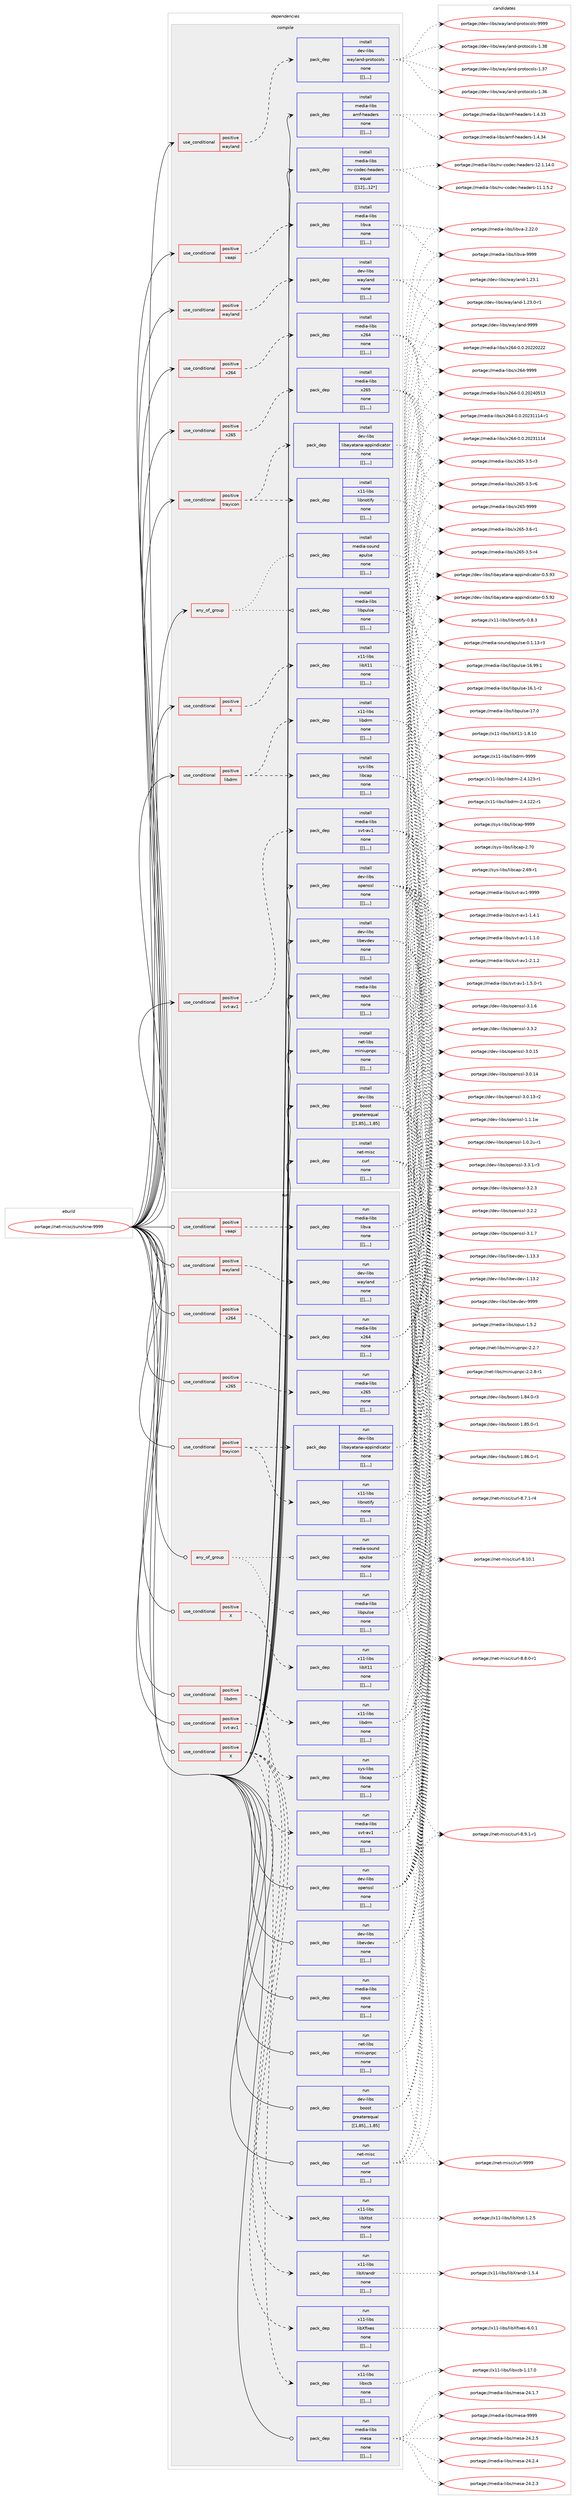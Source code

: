 digraph prolog {

# *************
# Graph options
# *************

newrank=true;
concentrate=true;
compound=true;
graph [rankdir=LR,fontname=Helvetica,fontsize=10,ranksep=1.5];#, ranksep=2.5, nodesep=0.2];
edge  [arrowhead=vee];
node  [fontname=Helvetica,fontsize=10];

# **********
# The ebuild
# **********

subgraph cluster_leftcol {
color=gray;
label=<<i>ebuild</i>>;
id [label="portage://net-misc/sunshine-9999", color=red, width=4, href="../net-misc/sunshine-9999.svg"];
}

# ****************
# The dependencies
# ****************

subgraph cluster_midcol {
color=gray;
label=<<i>dependencies</i>>;
subgraph cluster_compile {
fillcolor="#eeeeee";
style=filled;
label=<<i>compile</i>>;
subgraph any2813 {
dependency398689 [label=<<TABLE BORDER="0" CELLBORDER="1" CELLSPACING="0" CELLPADDING="4"><TR><TD CELLPADDING="10">any_of_group</TD></TR></TABLE>>, shape=none, color=red];subgraph pack290375 {
dependency398777 [label=<<TABLE BORDER="0" CELLBORDER="1" CELLSPACING="0" CELLPADDING="4" WIDTH="220"><TR><TD ROWSPAN="6" CELLPADDING="30">pack_dep</TD></TR><TR><TD WIDTH="110">install</TD></TR><TR><TD>media-libs</TD></TR><TR><TD>libpulse</TD></TR><TR><TD>none</TD></TR><TR><TD>[[],,,,]</TD></TR></TABLE>>, shape=none, color=blue];
}
dependency398689:e -> dependency398777:w [weight=20,style="dotted",arrowhead="oinv"];
subgraph pack290430 {
dependency398799 [label=<<TABLE BORDER="0" CELLBORDER="1" CELLSPACING="0" CELLPADDING="4" WIDTH="220"><TR><TD ROWSPAN="6" CELLPADDING="30">pack_dep</TD></TR><TR><TD WIDTH="110">install</TD></TR><TR><TD>media-sound</TD></TR><TR><TD>apulse</TD></TR><TR><TD>none</TD></TR><TR><TD>[[],,,,]</TD></TR></TABLE>>, shape=none, color=blue];
}
dependency398689:e -> dependency398799:w [weight=20,style="dotted",arrowhead="oinv"];
}
id:e -> dependency398689:w [weight=20,style="solid",arrowhead="vee"];
subgraph cond105364 {
dependency398801 [label=<<TABLE BORDER="0" CELLBORDER="1" CELLSPACING="0" CELLPADDING="4"><TR><TD ROWSPAN="3" CELLPADDING="10">use_conditional</TD></TR><TR><TD>positive</TD></TR><TR><TD>X</TD></TR></TABLE>>, shape=none, color=red];
subgraph pack290476 {
dependency398888 [label=<<TABLE BORDER="0" CELLBORDER="1" CELLSPACING="0" CELLPADDING="4" WIDTH="220"><TR><TD ROWSPAN="6" CELLPADDING="30">pack_dep</TD></TR><TR><TD WIDTH="110">install</TD></TR><TR><TD>x11-libs</TD></TR><TR><TD>libX11</TD></TR><TR><TD>none</TD></TR><TR><TD>[[],,,,]</TD></TR></TABLE>>, shape=none, color=blue];
}
dependency398801:e -> dependency398888:w [weight=20,style="dashed",arrowhead="vee"];
}
id:e -> dependency398801:w [weight=20,style="solid",arrowhead="vee"];
subgraph cond105391 {
dependency398894 [label=<<TABLE BORDER="0" CELLBORDER="1" CELLSPACING="0" CELLPADDING="4"><TR><TD ROWSPAN="3" CELLPADDING="10">use_conditional</TD></TR><TR><TD>positive</TD></TR><TR><TD>libdrm</TD></TR></TABLE>>, shape=none, color=red];
subgraph pack290528 {
dependency398921 [label=<<TABLE BORDER="0" CELLBORDER="1" CELLSPACING="0" CELLPADDING="4" WIDTH="220"><TR><TD ROWSPAN="6" CELLPADDING="30">pack_dep</TD></TR><TR><TD WIDTH="110">install</TD></TR><TR><TD>sys-libs</TD></TR><TR><TD>libcap</TD></TR><TR><TD>none</TD></TR><TR><TD>[[],,,,]</TD></TR></TABLE>>, shape=none, color=blue];
}
dependency398894:e -> dependency398921:w [weight=20,style="dashed",arrowhead="vee"];
subgraph pack290547 {
dependency399016 [label=<<TABLE BORDER="0" CELLBORDER="1" CELLSPACING="0" CELLPADDING="4" WIDTH="220"><TR><TD ROWSPAN="6" CELLPADDING="30">pack_dep</TD></TR><TR><TD WIDTH="110">install</TD></TR><TR><TD>x11-libs</TD></TR><TR><TD>libdrm</TD></TR><TR><TD>none</TD></TR><TR><TD>[[],,,,]</TD></TR></TABLE>>, shape=none, color=blue];
}
dependency398894:e -> dependency399016:w [weight=20,style="dashed",arrowhead="vee"];
}
id:e -> dependency398894:w [weight=20,style="solid",arrowhead="vee"];
subgraph cond105422 {
dependency399024 [label=<<TABLE BORDER="0" CELLBORDER="1" CELLSPACING="0" CELLPADDING="4"><TR><TD ROWSPAN="3" CELLPADDING="10">use_conditional</TD></TR><TR><TD>positive</TD></TR><TR><TD>svt-av1</TD></TR></TABLE>>, shape=none, color=red];
subgraph pack290660 {
dependency399204 [label=<<TABLE BORDER="0" CELLBORDER="1" CELLSPACING="0" CELLPADDING="4" WIDTH="220"><TR><TD ROWSPAN="6" CELLPADDING="30">pack_dep</TD></TR><TR><TD WIDTH="110">install</TD></TR><TR><TD>media-libs</TD></TR><TR><TD>svt-av1</TD></TR><TR><TD>none</TD></TR><TR><TD>[[],,,,]</TD></TR></TABLE>>, shape=none, color=blue];
}
dependency399024:e -> dependency399204:w [weight=20,style="dashed",arrowhead="vee"];
}
id:e -> dependency399024:w [weight=20,style="solid",arrowhead="vee"];
subgraph cond105478 {
dependency399251 [label=<<TABLE BORDER="0" CELLBORDER="1" CELLSPACING="0" CELLPADDING="4"><TR><TD ROWSPAN="3" CELLPADDING="10">use_conditional</TD></TR><TR><TD>positive</TD></TR><TR><TD>trayicon</TD></TR></TABLE>>, shape=none, color=red];
subgraph pack290767 {
dependency399253 [label=<<TABLE BORDER="0" CELLBORDER="1" CELLSPACING="0" CELLPADDING="4" WIDTH="220"><TR><TD ROWSPAN="6" CELLPADDING="30">pack_dep</TD></TR><TR><TD WIDTH="110">install</TD></TR><TR><TD>dev-libs</TD></TR><TR><TD>libayatana-appindicator</TD></TR><TR><TD>none</TD></TR><TR><TD>[[],,,,]</TD></TR></TABLE>>, shape=none, color=blue];
}
dependency399251:e -> dependency399253:w [weight=20,style="dashed",arrowhead="vee"];
subgraph pack290777 {
dependency399275 [label=<<TABLE BORDER="0" CELLBORDER="1" CELLSPACING="0" CELLPADDING="4" WIDTH="220"><TR><TD ROWSPAN="6" CELLPADDING="30">pack_dep</TD></TR><TR><TD WIDTH="110">install</TD></TR><TR><TD>x11-libs</TD></TR><TR><TD>libnotify</TD></TR><TR><TD>none</TD></TR><TR><TD>[[],,,,]</TD></TR></TABLE>>, shape=none, color=blue];
}
dependency399251:e -> dependency399275:w [weight=20,style="dashed",arrowhead="vee"];
}
id:e -> dependency399251:w [weight=20,style="solid",arrowhead="vee"];
subgraph cond105493 {
dependency399315 [label=<<TABLE BORDER="0" CELLBORDER="1" CELLSPACING="0" CELLPADDING="4"><TR><TD ROWSPAN="3" CELLPADDING="10">use_conditional</TD></TR><TR><TD>positive</TD></TR><TR><TD>vaapi</TD></TR></TABLE>>, shape=none, color=red];
subgraph pack290892 {
dependency399452 [label=<<TABLE BORDER="0" CELLBORDER="1" CELLSPACING="0" CELLPADDING="4" WIDTH="220"><TR><TD ROWSPAN="6" CELLPADDING="30">pack_dep</TD></TR><TR><TD WIDTH="110">install</TD></TR><TR><TD>media-libs</TD></TR><TR><TD>libva</TD></TR><TR><TD>none</TD></TR><TR><TD>[[],,,,]</TD></TR></TABLE>>, shape=none, color=blue];
}
dependency399315:e -> dependency399452:w [weight=20,style="dashed",arrowhead="vee"];
}
id:e -> dependency399315:w [weight=20,style="solid",arrowhead="vee"];
subgraph cond105541 {
dependency399473 [label=<<TABLE BORDER="0" CELLBORDER="1" CELLSPACING="0" CELLPADDING="4"><TR><TD ROWSPAN="3" CELLPADDING="10">use_conditional</TD></TR><TR><TD>positive</TD></TR><TR><TD>wayland</TD></TR></TABLE>>, shape=none, color=red];
subgraph pack290936 {
dependency399509 [label=<<TABLE BORDER="0" CELLBORDER="1" CELLSPACING="0" CELLPADDING="4" WIDTH="220"><TR><TD ROWSPAN="6" CELLPADDING="30">pack_dep</TD></TR><TR><TD WIDTH="110">install</TD></TR><TR><TD>dev-libs</TD></TR><TR><TD>wayland</TD></TR><TR><TD>none</TD></TR><TR><TD>[[],,,,]</TD></TR></TABLE>>, shape=none, color=blue];
}
dependency399473:e -> dependency399509:w [weight=20,style="dashed",arrowhead="vee"];
}
id:e -> dependency399473:w [weight=20,style="solid",arrowhead="vee"];
subgraph cond105561 {
dependency399513 [label=<<TABLE BORDER="0" CELLBORDER="1" CELLSPACING="0" CELLPADDING="4"><TR><TD ROWSPAN="3" CELLPADDING="10">use_conditional</TD></TR><TR><TD>positive</TD></TR><TR><TD>wayland</TD></TR></TABLE>>, shape=none, color=red];
subgraph pack290954 {
dependency399514 [label=<<TABLE BORDER="0" CELLBORDER="1" CELLSPACING="0" CELLPADDING="4" WIDTH="220"><TR><TD ROWSPAN="6" CELLPADDING="30">pack_dep</TD></TR><TR><TD WIDTH="110">install</TD></TR><TR><TD>dev-libs</TD></TR><TR><TD>wayland-protocols</TD></TR><TR><TD>none</TD></TR><TR><TD>[[],,,,]</TD></TR></TABLE>>, shape=none, color=blue];
}
dependency399513:e -> dependency399514:w [weight=20,style="dashed",arrowhead="vee"];
}
id:e -> dependency399513:w [weight=20,style="solid",arrowhead="vee"];
subgraph cond105565 {
dependency399518 [label=<<TABLE BORDER="0" CELLBORDER="1" CELLSPACING="0" CELLPADDING="4"><TR><TD ROWSPAN="3" CELLPADDING="10">use_conditional</TD></TR><TR><TD>positive</TD></TR><TR><TD>x264</TD></TR></TABLE>>, shape=none, color=red];
subgraph pack290959 {
dependency399525 [label=<<TABLE BORDER="0" CELLBORDER="1" CELLSPACING="0" CELLPADDING="4" WIDTH="220"><TR><TD ROWSPAN="6" CELLPADDING="30">pack_dep</TD></TR><TR><TD WIDTH="110">install</TD></TR><TR><TD>media-libs</TD></TR><TR><TD>x264</TD></TR><TR><TD>none</TD></TR><TR><TD>[[],,,,]</TD></TR></TABLE>>, shape=none, color=blue];
}
dependency399518:e -> dependency399525:w [weight=20,style="dashed",arrowhead="vee"];
}
id:e -> dependency399518:w [weight=20,style="solid",arrowhead="vee"];
subgraph cond105567 {
dependency399529 [label=<<TABLE BORDER="0" CELLBORDER="1" CELLSPACING="0" CELLPADDING="4"><TR><TD ROWSPAN="3" CELLPADDING="10">use_conditional</TD></TR><TR><TD>positive</TD></TR><TR><TD>x265</TD></TR></TABLE>>, shape=none, color=red];
subgraph pack291005 {
dependency399590 [label=<<TABLE BORDER="0" CELLBORDER="1" CELLSPACING="0" CELLPADDING="4" WIDTH="220"><TR><TD ROWSPAN="6" CELLPADDING="30">pack_dep</TD></TR><TR><TD WIDTH="110">install</TD></TR><TR><TD>media-libs</TD></TR><TR><TD>x265</TD></TR><TR><TD>none</TD></TR><TR><TD>[[],,,,]</TD></TR></TABLE>>, shape=none, color=blue];
}
dependency399529:e -> dependency399590:w [weight=20,style="dashed",arrowhead="vee"];
}
id:e -> dependency399529:w [weight=20,style="solid",arrowhead="vee"];
subgraph pack291011 {
dependency399596 [label=<<TABLE BORDER="0" CELLBORDER="1" CELLSPACING="0" CELLPADDING="4" WIDTH="220"><TR><TD ROWSPAN="6" CELLPADDING="30">pack_dep</TD></TR><TR><TD WIDTH="110">install</TD></TR><TR><TD>dev-libs</TD></TR><TR><TD>boost</TD></TR><TR><TD>greaterequal</TD></TR><TR><TD>[[1,85],,,1.85]</TD></TR></TABLE>>, shape=none, color=blue];
}
id:e -> dependency399596:w [weight=20,style="solid",arrowhead="vee"];
subgraph pack291096 {
dependency399709 [label=<<TABLE BORDER="0" CELLBORDER="1" CELLSPACING="0" CELLPADDING="4" WIDTH="220"><TR><TD ROWSPAN="6" CELLPADDING="30">pack_dep</TD></TR><TR><TD WIDTH="110">install</TD></TR><TR><TD>dev-libs</TD></TR><TR><TD>libevdev</TD></TR><TR><TD>none</TD></TR><TR><TD>[[],,,,]</TD></TR></TABLE>>, shape=none, color=blue];
}
id:e -> dependency399709:w [weight=20,style="solid",arrowhead="vee"];
subgraph pack291116 {
dependency399819 [label=<<TABLE BORDER="0" CELLBORDER="1" CELLSPACING="0" CELLPADDING="4" WIDTH="220"><TR><TD ROWSPAN="6" CELLPADDING="30">pack_dep</TD></TR><TR><TD WIDTH="110">install</TD></TR><TR><TD>dev-libs</TD></TR><TR><TD>openssl</TD></TR><TR><TD>none</TD></TR><TR><TD>[[],,,,]</TD></TR></TABLE>>, shape=none, color=blue];
}
id:e -> dependency399819:w [weight=20,style="solid",arrowhead="vee"];
subgraph pack291222 {
dependency399893 [label=<<TABLE BORDER="0" CELLBORDER="1" CELLSPACING="0" CELLPADDING="4" WIDTH="220"><TR><TD ROWSPAN="6" CELLPADDING="30">pack_dep</TD></TR><TR><TD WIDTH="110">install</TD></TR><TR><TD>media-libs</TD></TR><TR><TD>amf-headers</TD></TR><TR><TD>none</TD></TR><TR><TD>[[],,,,]</TD></TR></TABLE>>, shape=none, color=blue];
}
id:e -> dependency399893:w [weight=20,style="solid",arrowhead="vee"];
subgraph pack291261 {
dependency399937 [label=<<TABLE BORDER="0" CELLBORDER="1" CELLSPACING="0" CELLPADDING="4" WIDTH="220"><TR><TD ROWSPAN="6" CELLPADDING="30">pack_dep</TD></TR><TR><TD WIDTH="110">install</TD></TR><TR><TD>media-libs</TD></TR><TR><TD>nv-codec-headers</TD></TR><TR><TD>equal</TD></TR><TR><TD>[[12],,,12*]</TD></TR></TABLE>>, shape=none, color=blue];
}
id:e -> dependency399937:w [weight=20,style="solid",arrowhead="vee"];
subgraph pack291276 {
dependency400008 [label=<<TABLE BORDER="0" CELLBORDER="1" CELLSPACING="0" CELLPADDING="4" WIDTH="220"><TR><TD ROWSPAN="6" CELLPADDING="30">pack_dep</TD></TR><TR><TD WIDTH="110">install</TD></TR><TR><TD>media-libs</TD></TR><TR><TD>opus</TD></TR><TR><TD>none</TD></TR><TR><TD>[[],,,,]</TD></TR></TABLE>>, shape=none, color=blue];
}
id:e -> dependency400008:w [weight=20,style="solid",arrowhead="vee"];
subgraph pack291322 {
dependency400028 [label=<<TABLE BORDER="0" CELLBORDER="1" CELLSPACING="0" CELLPADDING="4" WIDTH="220"><TR><TD ROWSPAN="6" CELLPADDING="30">pack_dep</TD></TR><TR><TD WIDTH="110">install</TD></TR><TR><TD>net-libs</TD></TR><TR><TD>miniupnpc</TD></TR><TR><TD>none</TD></TR><TR><TD>[[],,,,]</TD></TR></TABLE>>, shape=none, color=blue];
}
id:e -> dependency400028:w [weight=20,style="solid",arrowhead="vee"];
subgraph pack291350 {
dependency400146 [label=<<TABLE BORDER="0" CELLBORDER="1" CELLSPACING="0" CELLPADDING="4" WIDTH="220"><TR><TD ROWSPAN="6" CELLPADDING="30">pack_dep</TD></TR><TR><TD WIDTH="110">install</TD></TR><TR><TD>net-misc</TD></TR><TR><TD>curl</TD></TR><TR><TD>none</TD></TR><TR><TD>[[],,,,]</TD></TR></TABLE>>, shape=none, color=blue];
}
id:e -> dependency400146:w [weight=20,style="solid",arrowhead="vee"];
}
subgraph cluster_compileandrun {
fillcolor="#eeeeee";
style=filled;
label=<<i>compile and run</i>>;
}
subgraph cluster_run {
fillcolor="#eeeeee";
style=filled;
label=<<i>run</i>>;
subgraph any2828 {
dependency400185 [label=<<TABLE BORDER="0" CELLBORDER="1" CELLSPACING="0" CELLPADDING="4"><TR><TD CELLPADDING="10">any_of_group</TD></TR></TABLE>>, shape=none, color=red];subgraph pack291438 {
dependency400187 [label=<<TABLE BORDER="0" CELLBORDER="1" CELLSPACING="0" CELLPADDING="4" WIDTH="220"><TR><TD ROWSPAN="6" CELLPADDING="30">pack_dep</TD></TR><TR><TD WIDTH="110">run</TD></TR><TR><TD>media-libs</TD></TR><TR><TD>libpulse</TD></TR><TR><TD>none</TD></TR><TR><TD>[[],,,,]</TD></TR></TABLE>>, shape=none, color=blue];
}
dependency400185:e -> dependency400187:w [weight=20,style="dotted",arrowhead="oinv"];
subgraph pack291443 {
dependency400193 [label=<<TABLE BORDER="0" CELLBORDER="1" CELLSPACING="0" CELLPADDING="4" WIDTH="220"><TR><TD ROWSPAN="6" CELLPADDING="30">pack_dep</TD></TR><TR><TD WIDTH="110">run</TD></TR><TR><TD>media-sound</TD></TR><TR><TD>apulse</TD></TR><TR><TD>none</TD></TR><TR><TD>[[],,,,]</TD></TR></TABLE>>, shape=none, color=blue];
}
dependency400185:e -> dependency400193:w [weight=20,style="dotted",arrowhead="oinv"];
}
id:e -> dependency400185:w [weight=20,style="solid",arrowhead="odot"];
subgraph cond105743 {
dependency400253 [label=<<TABLE BORDER="0" CELLBORDER="1" CELLSPACING="0" CELLPADDING="4"><TR><TD ROWSPAN="3" CELLPADDING="10">use_conditional</TD></TR><TR><TD>positive</TD></TR><TR><TD>X</TD></TR></TABLE>>, shape=none, color=red];
subgraph pack291527 {
dependency400321 [label=<<TABLE BORDER="0" CELLBORDER="1" CELLSPACING="0" CELLPADDING="4" WIDTH="220"><TR><TD ROWSPAN="6" CELLPADDING="30">pack_dep</TD></TR><TR><TD WIDTH="110">run</TD></TR><TR><TD>x11-libs</TD></TR><TR><TD>libX11</TD></TR><TR><TD>none</TD></TR><TR><TD>[[],,,,]</TD></TR></TABLE>>, shape=none, color=blue];
}
dependency400253:e -> dependency400321:w [weight=20,style="dashed",arrowhead="vee"];
}
id:e -> dependency400253:w [weight=20,style="solid",arrowhead="odot"];
subgraph cond105786 {
dependency400349 [label=<<TABLE BORDER="0" CELLBORDER="1" CELLSPACING="0" CELLPADDING="4"><TR><TD ROWSPAN="3" CELLPADDING="10">use_conditional</TD></TR><TR><TD>positive</TD></TR><TR><TD>X</TD></TR></TABLE>>, shape=none, color=red];
subgraph pack291548 {
dependency400352 [label=<<TABLE BORDER="0" CELLBORDER="1" CELLSPACING="0" CELLPADDING="4" WIDTH="220"><TR><TD ROWSPAN="6" CELLPADDING="30">pack_dep</TD></TR><TR><TD WIDTH="110">run</TD></TR><TR><TD>x11-libs</TD></TR><TR><TD>libxcb</TD></TR><TR><TD>none</TD></TR><TR><TD>[[],,,,]</TD></TR></TABLE>>, shape=none, color=blue];
}
dependency400349:e -> dependency400352:w [weight=20,style="dashed",arrowhead="vee"];
subgraph pack291567 {
dependency400394 [label=<<TABLE BORDER="0" CELLBORDER="1" CELLSPACING="0" CELLPADDING="4" WIDTH="220"><TR><TD ROWSPAN="6" CELLPADDING="30">pack_dep</TD></TR><TR><TD WIDTH="110">run</TD></TR><TR><TD>x11-libs</TD></TR><TR><TD>libXfixes</TD></TR><TR><TD>none</TD></TR><TR><TD>[[],,,,]</TD></TR></TABLE>>, shape=none, color=blue];
}
dependency400349:e -> dependency400394:w [weight=20,style="dashed",arrowhead="vee"];
subgraph pack291640 {
dependency400496 [label=<<TABLE BORDER="0" CELLBORDER="1" CELLSPACING="0" CELLPADDING="4" WIDTH="220"><TR><TD ROWSPAN="6" CELLPADDING="30">pack_dep</TD></TR><TR><TD WIDTH="110">run</TD></TR><TR><TD>x11-libs</TD></TR><TR><TD>libXrandr</TD></TR><TR><TD>none</TD></TR><TR><TD>[[],,,,]</TD></TR></TABLE>>, shape=none, color=blue];
}
dependency400349:e -> dependency400496:w [weight=20,style="dashed",arrowhead="vee"];
subgraph pack291656 {
dependency400540 [label=<<TABLE BORDER="0" CELLBORDER="1" CELLSPACING="0" CELLPADDING="4" WIDTH="220"><TR><TD ROWSPAN="6" CELLPADDING="30">pack_dep</TD></TR><TR><TD WIDTH="110">run</TD></TR><TR><TD>x11-libs</TD></TR><TR><TD>libXtst</TD></TR><TR><TD>none</TD></TR><TR><TD>[[],,,,]</TD></TR></TABLE>>, shape=none, color=blue];
}
dependency400349:e -> dependency400540:w [weight=20,style="dashed",arrowhead="vee"];
}
id:e -> dependency400349:w [weight=20,style="solid",arrowhead="odot"];
subgraph cond105846 {
dependency400563 [label=<<TABLE BORDER="0" CELLBORDER="1" CELLSPACING="0" CELLPADDING="4"><TR><TD ROWSPAN="3" CELLPADDING="10">use_conditional</TD></TR><TR><TD>positive</TD></TR><TR><TD>libdrm</TD></TR></TABLE>>, shape=none, color=red];
subgraph pack291713 {
dependency400582 [label=<<TABLE BORDER="0" CELLBORDER="1" CELLSPACING="0" CELLPADDING="4" WIDTH="220"><TR><TD ROWSPAN="6" CELLPADDING="30">pack_dep</TD></TR><TR><TD WIDTH="110">run</TD></TR><TR><TD>sys-libs</TD></TR><TR><TD>libcap</TD></TR><TR><TD>none</TD></TR><TR><TD>[[],,,,]</TD></TR></TABLE>>, shape=none, color=blue];
}
dependency400563:e -> dependency400582:w [weight=20,style="dashed",arrowhead="vee"];
subgraph pack291742 {
dependency400624 [label=<<TABLE BORDER="0" CELLBORDER="1" CELLSPACING="0" CELLPADDING="4" WIDTH="220"><TR><TD ROWSPAN="6" CELLPADDING="30">pack_dep</TD></TR><TR><TD WIDTH="110">run</TD></TR><TR><TD>x11-libs</TD></TR><TR><TD>libdrm</TD></TR><TR><TD>none</TD></TR><TR><TD>[[],,,,]</TD></TR></TABLE>>, shape=none, color=blue];
}
dependency400563:e -> dependency400624:w [weight=20,style="dashed",arrowhead="vee"];
}
id:e -> dependency400563:w [weight=20,style="solid",arrowhead="odot"];
subgraph cond105871 {
dependency400627 [label=<<TABLE BORDER="0" CELLBORDER="1" CELLSPACING="0" CELLPADDING="4"><TR><TD ROWSPAN="3" CELLPADDING="10">use_conditional</TD></TR><TR><TD>positive</TD></TR><TR><TD>svt-av1</TD></TR></TABLE>>, shape=none, color=red];
subgraph pack291748 {
dependency400630 [label=<<TABLE BORDER="0" CELLBORDER="1" CELLSPACING="0" CELLPADDING="4" WIDTH="220"><TR><TD ROWSPAN="6" CELLPADDING="30">pack_dep</TD></TR><TR><TD WIDTH="110">run</TD></TR><TR><TD>media-libs</TD></TR><TR><TD>svt-av1</TD></TR><TR><TD>none</TD></TR><TR><TD>[[],,,,]</TD></TR></TABLE>>, shape=none, color=blue];
}
dependency400627:e -> dependency400630:w [weight=20,style="dashed",arrowhead="vee"];
}
id:e -> dependency400627:w [weight=20,style="solid",arrowhead="odot"];
subgraph cond105872 {
dependency400655 [label=<<TABLE BORDER="0" CELLBORDER="1" CELLSPACING="0" CELLPADDING="4"><TR><TD ROWSPAN="3" CELLPADDING="10">use_conditional</TD></TR><TR><TD>positive</TD></TR><TR><TD>trayicon</TD></TR></TABLE>>, shape=none, color=red];
subgraph pack291768 {
dependency400659 [label=<<TABLE BORDER="0" CELLBORDER="1" CELLSPACING="0" CELLPADDING="4" WIDTH="220"><TR><TD ROWSPAN="6" CELLPADDING="30">pack_dep</TD></TR><TR><TD WIDTH="110">run</TD></TR><TR><TD>dev-libs</TD></TR><TR><TD>libayatana-appindicator</TD></TR><TR><TD>none</TD></TR><TR><TD>[[],,,,]</TD></TR></TABLE>>, shape=none, color=blue];
}
dependency400655:e -> dependency400659:w [weight=20,style="dashed",arrowhead="vee"];
subgraph pack291772 {
dependency400681 [label=<<TABLE BORDER="0" CELLBORDER="1" CELLSPACING="0" CELLPADDING="4" WIDTH="220"><TR><TD ROWSPAN="6" CELLPADDING="30">pack_dep</TD></TR><TR><TD WIDTH="110">run</TD></TR><TR><TD>x11-libs</TD></TR><TR><TD>libnotify</TD></TR><TR><TD>none</TD></TR><TR><TD>[[],,,,]</TD></TR></TABLE>>, shape=none, color=blue];
}
dependency400655:e -> dependency400681:w [weight=20,style="dashed",arrowhead="vee"];
}
id:e -> dependency400655:w [weight=20,style="solid",arrowhead="odot"];
subgraph cond105887 {
dependency400707 [label=<<TABLE BORDER="0" CELLBORDER="1" CELLSPACING="0" CELLPADDING="4"><TR><TD ROWSPAN="3" CELLPADDING="10">use_conditional</TD></TR><TR><TD>positive</TD></TR><TR><TD>vaapi</TD></TR></TABLE>>, shape=none, color=red];
subgraph pack291893 {
dependency400849 [label=<<TABLE BORDER="0" CELLBORDER="1" CELLSPACING="0" CELLPADDING="4" WIDTH="220"><TR><TD ROWSPAN="6" CELLPADDING="30">pack_dep</TD></TR><TR><TD WIDTH="110">run</TD></TR><TR><TD>media-libs</TD></TR><TR><TD>libva</TD></TR><TR><TD>none</TD></TR><TR><TD>[[],,,,]</TD></TR></TABLE>>, shape=none, color=blue];
}
dependency400707:e -> dependency400849:w [weight=20,style="dashed",arrowhead="vee"];
}
id:e -> dependency400707:w [weight=20,style="solid",arrowhead="odot"];
subgraph cond105932 {
dependency400913 [label=<<TABLE BORDER="0" CELLBORDER="1" CELLSPACING="0" CELLPADDING="4"><TR><TD ROWSPAN="3" CELLPADDING="10">use_conditional</TD></TR><TR><TD>positive</TD></TR><TR><TD>wayland</TD></TR></TABLE>>, shape=none, color=red];
subgraph pack292026 {
dependency401019 [label=<<TABLE BORDER="0" CELLBORDER="1" CELLSPACING="0" CELLPADDING="4" WIDTH="220"><TR><TD ROWSPAN="6" CELLPADDING="30">pack_dep</TD></TR><TR><TD WIDTH="110">run</TD></TR><TR><TD>dev-libs</TD></TR><TR><TD>wayland</TD></TR><TR><TD>none</TD></TR><TR><TD>[[],,,,]</TD></TR></TABLE>>, shape=none, color=blue];
}
dependency400913:e -> dependency401019:w [weight=20,style="dashed",arrowhead="vee"];
}
id:e -> dependency400913:w [weight=20,style="solid",arrowhead="odot"];
subgraph cond105976 {
dependency401038 [label=<<TABLE BORDER="0" CELLBORDER="1" CELLSPACING="0" CELLPADDING="4"><TR><TD ROWSPAN="3" CELLPADDING="10">use_conditional</TD></TR><TR><TD>positive</TD></TR><TR><TD>x264</TD></TR></TABLE>>, shape=none, color=red];
subgraph pack292044 {
dependency401070 [label=<<TABLE BORDER="0" CELLBORDER="1" CELLSPACING="0" CELLPADDING="4" WIDTH="220"><TR><TD ROWSPAN="6" CELLPADDING="30">pack_dep</TD></TR><TR><TD WIDTH="110">run</TD></TR><TR><TD>media-libs</TD></TR><TR><TD>x264</TD></TR><TR><TD>none</TD></TR><TR><TD>[[],,,,]</TD></TR></TABLE>>, shape=none, color=blue];
}
dependency401038:e -> dependency401070:w [weight=20,style="dashed",arrowhead="vee"];
}
id:e -> dependency401038:w [weight=20,style="solid",arrowhead="odot"];
subgraph cond105987 {
dependency401077 [label=<<TABLE BORDER="0" CELLBORDER="1" CELLSPACING="0" CELLPADDING="4"><TR><TD ROWSPAN="3" CELLPADDING="10">use_conditional</TD></TR><TR><TD>positive</TD></TR><TR><TD>x265</TD></TR></TABLE>>, shape=none, color=red];
subgraph pack292070 {
dependency401081 [label=<<TABLE BORDER="0" CELLBORDER="1" CELLSPACING="0" CELLPADDING="4" WIDTH="220"><TR><TD ROWSPAN="6" CELLPADDING="30">pack_dep</TD></TR><TR><TD WIDTH="110">run</TD></TR><TR><TD>media-libs</TD></TR><TR><TD>x265</TD></TR><TR><TD>none</TD></TR><TR><TD>[[],,,,]</TD></TR></TABLE>>, shape=none, color=blue];
}
dependency401077:e -> dependency401081:w [weight=20,style="dashed",arrowhead="vee"];
}
id:e -> dependency401077:w [weight=20,style="solid",arrowhead="odot"];
subgraph pack292084 {
dependency401113 [label=<<TABLE BORDER="0" CELLBORDER="1" CELLSPACING="0" CELLPADDING="4" WIDTH="220"><TR><TD ROWSPAN="6" CELLPADDING="30">pack_dep</TD></TR><TR><TD WIDTH="110">run</TD></TR><TR><TD>dev-libs</TD></TR><TR><TD>boost</TD></TR><TR><TD>greaterequal</TD></TR><TR><TD>[[1,85],,,1.85]</TD></TR></TABLE>>, shape=none, color=blue];
}
id:e -> dependency401113:w [weight=20,style="solid",arrowhead="odot"];
subgraph pack292111 {
dependency401201 [label=<<TABLE BORDER="0" CELLBORDER="1" CELLSPACING="0" CELLPADDING="4" WIDTH="220"><TR><TD ROWSPAN="6" CELLPADDING="30">pack_dep</TD></TR><TR><TD WIDTH="110">run</TD></TR><TR><TD>dev-libs</TD></TR><TR><TD>libevdev</TD></TR><TR><TD>none</TD></TR><TR><TD>[[],,,,]</TD></TR></TABLE>>, shape=none, color=blue];
}
id:e -> dependency401201:w [weight=20,style="solid",arrowhead="odot"];
subgraph pack292173 {
dependency401232 [label=<<TABLE BORDER="0" CELLBORDER="1" CELLSPACING="0" CELLPADDING="4" WIDTH="220"><TR><TD ROWSPAN="6" CELLPADDING="30">pack_dep</TD></TR><TR><TD WIDTH="110">run</TD></TR><TR><TD>dev-libs</TD></TR><TR><TD>openssl</TD></TR><TR><TD>none</TD></TR><TR><TD>[[],,,,]</TD></TR></TABLE>>, shape=none, color=blue];
}
id:e -> dependency401232:w [weight=20,style="solid",arrowhead="odot"];
subgraph pack292203 {
dependency401250 [label=<<TABLE BORDER="0" CELLBORDER="1" CELLSPACING="0" CELLPADDING="4" WIDTH="220"><TR><TD ROWSPAN="6" CELLPADDING="30">pack_dep</TD></TR><TR><TD WIDTH="110">run</TD></TR><TR><TD>media-libs</TD></TR><TR><TD>mesa</TD></TR><TR><TD>none</TD></TR><TR><TD>[[],,,,]</TD></TR></TABLE>>, shape=none, color=blue];
}
id:e -> dependency401250:w [weight=20,style="solid",arrowhead="odot"];
subgraph pack292207 {
dependency401271 [label=<<TABLE BORDER="0" CELLBORDER="1" CELLSPACING="0" CELLPADDING="4" WIDTH="220"><TR><TD ROWSPAN="6" CELLPADDING="30">pack_dep</TD></TR><TR><TD WIDTH="110">run</TD></TR><TR><TD>media-libs</TD></TR><TR><TD>opus</TD></TR><TR><TD>none</TD></TR><TR><TD>[[],,,,]</TD></TR></TABLE>>, shape=none, color=blue];
}
id:e -> dependency401271:w [weight=20,style="solid",arrowhead="odot"];
subgraph pack292224 {
dependency401276 [label=<<TABLE BORDER="0" CELLBORDER="1" CELLSPACING="0" CELLPADDING="4" WIDTH="220"><TR><TD ROWSPAN="6" CELLPADDING="30">pack_dep</TD></TR><TR><TD WIDTH="110">run</TD></TR><TR><TD>net-libs</TD></TR><TR><TD>miniupnpc</TD></TR><TR><TD>none</TD></TR><TR><TD>[[],,,,]</TD></TR></TABLE>>, shape=none, color=blue];
}
id:e -> dependency401276:w [weight=20,style="solid",arrowhead="odot"];
subgraph pack292227 {
dependency401295 [label=<<TABLE BORDER="0" CELLBORDER="1" CELLSPACING="0" CELLPADDING="4" WIDTH="220"><TR><TD ROWSPAN="6" CELLPADDING="30">pack_dep</TD></TR><TR><TD WIDTH="110">run</TD></TR><TR><TD>net-misc</TD></TR><TR><TD>curl</TD></TR><TR><TD>none</TD></TR><TR><TD>[[],,,,]</TD></TR></TABLE>>, shape=none, color=blue];
}
id:e -> dependency401295:w [weight=20,style="solid",arrowhead="odot"];
}
}

# **************
# The candidates
# **************

subgraph cluster_choices {
rank=same;
color=gray;
label=<<i>candidates</i>>;

subgraph choice291093 {
color=black;
nodesep=1;
choice10910110010597451081059811547108105981121171081151014549554648 [label="portage://media-libs/libpulse-17.0", color=red, width=4,href="../media-libs/libpulse-17.0.svg"];
choice10910110010597451081059811547108105981121171081151014549544657574649 [label="portage://media-libs/libpulse-16.99.1", color=red, width=4,href="../media-libs/libpulse-16.99.1.svg"];
choice109101100105974510810598115471081059811211710811510145495446494511450 [label="portage://media-libs/libpulse-16.1-r2", color=red, width=4,href="../media-libs/libpulse-16.1-r2.svg"];
dependency398777:e -> choice10910110010597451081059811547108105981121171081151014549554648:w [style=dotted,weight="100"];
dependency398777:e -> choice10910110010597451081059811547108105981121171081151014549544657574649:w [style=dotted,weight="100"];
dependency398777:e -> choice109101100105974510810598115471081059811211710811510145495446494511450:w [style=dotted,weight="100"];
}
subgraph choice291098 {
color=black;
nodesep=1;
choice10910110010597451151111171101004797112117108115101454846494649514511451 [label="portage://media-sound/apulse-0.1.13-r3", color=red, width=4,href="../media-sound/apulse-0.1.13-r3.svg"];
dependency398799:e -> choice10910110010597451151111171101004797112117108115101454846494649514511451:w [style=dotted,weight="100"];
}
subgraph choice291102 {
color=black;
nodesep=1;
choice12049494510810598115471081059888494945494656464948 [label="portage://x11-libs/libX11-1.8.10", color=red, width=4,href="../x11-libs/libX11-1.8.10.svg"];
dependency398888:e -> choice12049494510810598115471081059888494945494656464948:w [style=dotted,weight="100"];
}
subgraph choice291106 {
color=black;
nodesep=1;
choice1151211154510810598115471081059899971124557575757 [label="portage://sys-libs/libcap-9999", color=red, width=4,href="../sys-libs/libcap-9999.svg"];
choice1151211154510810598115471081059899971124550465548 [label="portage://sys-libs/libcap-2.70", color=red, width=4,href="../sys-libs/libcap-2.70.svg"];
choice11512111545108105981154710810598999711245504654574511449 [label="portage://sys-libs/libcap-2.69-r1", color=red, width=4,href="../sys-libs/libcap-2.69-r1.svg"];
dependency398921:e -> choice1151211154510810598115471081059899971124557575757:w [style=dotted,weight="100"];
dependency398921:e -> choice1151211154510810598115471081059899971124550465548:w [style=dotted,weight="100"];
dependency398921:e -> choice11512111545108105981154710810598999711245504654574511449:w [style=dotted,weight="100"];
}
subgraph choice291132 {
color=black;
nodesep=1;
choice1204949451081059811547108105981001141094557575757 [label="portage://x11-libs/libdrm-9999", color=red, width=4,href="../x11-libs/libdrm-9999.svg"];
choice12049494510810598115471081059810011410945504652464950514511449 [label="portage://x11-libs/libdrm-2.4.123-r1", color=red, width=4,href="../x11-libs/libdrm-2.4.123-r1.svg"];
choice12049494510810598115471081059810011410945504652464950504511449 [label="portage://x11-libs/libdrm-2.4.122-r1", color=red, width=4,href="../x11-libs/libdrm-2.4.122-r1.svg"];
dependency399016:e -> choice1204949451081059811547108105981001141094557575757:w [style=dotted,weight="100"];
dependency399016:e -> choice12049494510810598115471081059810011410945504652464950514511449:w [style=dotted,weight="100"];
dependency399016:e -> choice12049494510810598115471081059810011410945504652464950504511449:w [style=dotted,weight="100"];
}
subgraph choice291140 {
color=black;
nodesep=1;
choice109101100105974510810598115471151181164597118494557575757 [label="portage://media-libs/svt-av1-9999", color=red, width=4,href="../media-libs/svt-av1-9999.svg"];
choice10910110010597451081059811547115118116459711849455046494650 [label="portage://media-libs/svt-av1-2.1.2", color=red, width=4,href="../media-libs/svt-av1-2.1.2.svg"];
choice109101100105974510810598115471151181164597118494549465346484511449 [label="portage://media-libs/svt-av1-1.5.0-r1", color=red, width=4,href="../media-libs/svt-av1-1.5.0-r1.svg"];
choice10910110010597451081059811547115118116459711849454946524649 [label="portage://media-libs/svt-av1-1.4.1", color=red, width=4,href="../media-libs/svt-av1-1.4.1.svg"];
choice10910110010597451081059811547115118116459711849454946494648 [label="portage://media-libs/svt-av1-1.1.0", color=red, width=4,href="../media-libs/svt-av1-1.1.0.svg"];
dependency399204:e -> choice109101100105974510810598115471151181164597118494557575757:w [style=dotted,weight="100"];
dependency399204:e -> choice10910110010597451081059811547115118116459711849455046494650:w [style=dotted,weight="100"];
dependency399204:e -> choice109101100105974510810598115471151181164597118494549465346484511449:w [style=dotted,weight="100"];
dependency399204:e -> choice10910110010597451081059811547115118116459711849454946524649:w [style=dotted,weight="100"];
dependency399204:e -> choice10910110010597451081059811547115118116459711849454946494648:w [style=dotted,weight="100"];
}
subgraph choice291146 {
color=black;
nodesep=1;
choice10010111845108105981154710810598971219711697110974597112112105110100105999711611111445484653465751 [label="portage://dev-libs/libayatana-appindicator-0.5.93", color=red, width=4,href="../dev-libs/libayatana-appindicator-0.5.93.svg"];
choice10010111845108105981154710810598971219711697110974597112112105110100105999711611111445484653465750 [label="portage://dev-libs/libayatana-appindicator-0.5.92", color=red, width=4,href="../dev-libs/libayatana-appindicator-0.5.92.svg"];
dependency399253:e -> choice10010111845108105981154710810598971219711697110974597112112105110100105999711611111445484653465751:w [style=dotted,weight="100"];
dependency399253:e -> choice10010111845108105981154710810598971219711697110974597112112105110100105999711611111445484653465750:w [style=dotted,weight="100"];
}
subgraph choice291175 {
color=black;
nodesep=1;
choice120494945108105981154710810598110111116105102121454846564651 [label="portage://x11-libs/libnotify-0.8.3", color=red, width=4,href="../x11-libs/libnotify-0.8.3.svg"];
dependency399275:e -> choice120494945108105981154710810598110111116105102121454846564651:w [style=dotted,weight="100"];
}
subgraph choice291195 {
color=black;
nodesep=1;
choice1091011001059745108105981154710810598118974557575757 [label="portage://media-libs/libva-9999", color=red, width=4,href="../media-libs/libva-9999.svg"];
choice10910110010597451081059811547108105981189745504650504648 [label="portage://media-libs/libva-2.22.0", color=red, width=4,href="../media-libs/libva-2.22.0.svg"];
dependency399452:e -> choice1091011001059745108105981154710810598118974557575757:w [style=dotted,weight="100"];
dependency399452:e -> choice10910110010597451081059811547108105981189745504650504648:w [style=dotted,weight="100"];
}
subgraph choice291212 {
color=black;
nodesep=1;
choice10010111845108105981154711997121108971101004557575757 [label="portage://dev-libs/wayland-9999", color=red, width=4,href="../dev-libs/wayland-9999.svg"];
choice100101118451081059811547119971211089711010045494650514649 [label="portage://dev-libs/wayland-1.23.1", color=red, width=4,href="../dev-libs/wayland-1.23.1.svg"];
choice1001011184510810598115471199712110897110100454946505146484511449 [label="portage://dev-libs/wayland-1.23.0-r1", color=red, width=4,href="../dev-libs/wayland-1.23.0-r1.svg"];
dependency399509:e -> choice10010111845108105981154711997121108971101004557575757:w [style=dotted,weight="100"];
dependency399509:e -> choice100101118451081059811547119971211089711010045494650514649:w [style=dotted,weight="100"];
dependency399509:e -> choice1001011184510810598115471199712110897110100454946505146484511449:w [style=dotted,weight="100"];
}
subgraph choice291217 {
color=black;
nodesep=1;
choice100101118451081059811547119971211089711010045112114111116111991111081154557575757 [label="portage://dev-libs/wayland-protocols-9999", color=red, width=4,href="../dev-libs/wayland-protocols-9999.svg"];
choice100101118451081059811547119971211089711010045112114111116111991111081154549465156 [label="portage://dev-libs/wayland-protocols-1.38", color=red, width=4,href="../dev-libs/wayland-protocols-1.38.svg"];
choice100101118451081059811547119971211089711010045112114111116111991111081154549465155 [label="portage://dev-libs/wayland-protocols-1.37", color=red, width=4,href="../dev-libs/wayland-protocols-1.37.svg"];
choice100101118451081059811547119971211089711010045112114111116111991111081154549465154 [label="portage://dev-libs/wayland-protocols-1.36", color=red, width=4,href="../dev-libs/wayland-protocols-1.36.svg"];
dependency399514:e -> choice100101118451081059811547119971211089711010045112114111116111991111081154557575757:w [style=dotted,weight="100"];
dependency399514:e -> choice100101118451081059811547119971211089711010045112114111116111991111081154549465156:w [style=dotted,weight="100"];
dependency399514:e -> choice100101118451081059811547119971211089711010045112114111116111991111081154549465155:w [style=dotted,weight="100"];
dependency399514:e -> choice100101118451081059811547119971211089711010045112114111116111991111081154549465154:w [style=dotted,weight="100"];
}
subgraph choice291283 {
color=black;
nodesep=1;
choice109101100105974510810598115471205054524557575757 [label="portage://media-libs/x264-9999", color=red, width=4,href="../media-libs/x264-9999.svg"];
choice1091011001059745108105981154712050545245484648465048505248534951 [label="portage://media-libs/x264-0.0.20240513", color=red, width=4,href="../media-libs/x264-0.0.20240513.svg"];
choice10910110010597451081059811547120505452454846484650485051494949524511449 [label="portage://media-libs/x264-0.0.20231114-r1", color=red, width=4,href="../media-libs/x264-0.0.20231114-r1.svg"];
choice1091011001059745108105981154712050545245484648465048505149494952 [label="portage://media-libs/x264-0.0.20231114", color=red, width=4,href="../media-libs/x264-0.0.20231114.svg"];
choice1091011001059745108105981154712050545245484648465048505048505050 [label="portage://media-libs/x264-0.0.20220222", color=red, width=4,href="../media-libs/x264-0.0.20220222.svg"];
dependency399525:e -> choice109101100105974510810598115471205054524557575757:w [style=dotted,weight="100"];
dependency399525:e -> choice1091011001059745108105981154712050545245484648465048505248534951:w [style=dotted,weight="100"];
dependency399525:e -> choice10910110010597451081059811547120505452454846484650485051494949524511449:w [style=dotted,weight="100"];
dependency399525:e -> choice1091011001059745108105981154712050545245484648465048505149494952:w [style=dotted,weight="100"];
dependency399525:e -> choice1091011001059745108105981154712050545245484648465048505048505050:w [style=dotted,weight="100"];
}
subgraph choice291307 {
color=black;
nodesep=1;
choice109101100105974510810598115471205054534557575757 [label="portage://media-libs/x265-9999", color=red, width=4,href="../media-libs/x265-9999.svg"];
choice10910110010597451081059811547120505453455146544511449 [label="portage://media-libs/x265-3.6-r1", color=red, width=4,href="../media-libs/x265-3.6-r1.svg"];
choice10910110010597451081059811547120505453455146534511454 [label="portage://media-libs/x265-3.5-r6", color=red, width=4,href="../media-libs/x265-3.5-r6.svg"];
choice10910110010597451081059811547120505453455146534511452 [label="portage://media-libs/x265-3.5-r4", color=red, width=4,href="../media-libs/x265-3.5-r4.svg"];
choice10910110010597451081059811547120505453455146534511451 [label="portage://media-libs/x265-3.5-r3", color=red, width=4,href="../media-libs/x265-3.5-r3.svg"];
dependency399590:e -> choice109101100105974510810598115471205054534557575757:w [style=dotted,weight="100"];
dependency399590:e -> choice10910110010597451081059811547120505453455146544511449:w [style=dotted,weight="100"];
dependency399590:e -> choice10910110010597451081059811547120505453455146534511454:w [style=dotted,weight="100"];
dependency399590:e -> choice10910110010597451081059811547120505453455146534511452:w [style=dotted,weight="100"];
dependency399590:e -> choice10910110010597451081059811547120505453455146534511451:w [style=dotted,weight="100"];
}
subgraph choice291315 {
color=black;
nodesep=1;
choice10010111845108105981154798111111115116454946565446484511449 [label="portage://dev-libs/boost-1.86.0-r1", color=red, width=4,href="../dev-libs/boost-1.86.0-r1.svg"];
choice10010111845108105981154798111111115116454946565346484511449 [label="portage://dev-libs/boost-1.85.0-r1", color=red, width=4,href="../dev-libs/boost-1.85.0-r1.svg"];
choice10010111845108105981154798111111115116454946565246484511451 [label="portage://dev-libs/boost-1.84.0-r3", color=red, width=4,href="../dev-libs/boost-1.84.0-r3.svg"];
dependency399596:e -> choice10010111845108105981154798111111115116454946565446484511449:w [style=dotted,weight="100"];
dependency399596:e -> choice10010111845108105981154798111111115116454946565346484511449:w [style=dotted,weight="100"];
dependency399596:e -> choice10010111845108105981154798111111115116454946565246484511451:w [style=dotted,weight="100"];
}
subgraph choice291323 {
color=black;
nodesep=1;
choice100101118451081059811547108105981011181001011184557575757 [label="portage://dev-libs/libevdev-9999", color=red, width=4,href="../dev-libs/libevdev-9999.svg"];
choice1001011184510810598115471081059810111810010111845494649514651 [label="portage://dev-libs/libevdev-1.13.3", color=red, width=4,href="../dev-libs/libevdev-1.13.3.svg"];
choice1001011184510810598115471081059810111810010111845494649514650 [label="portage://dev-libs/libevdev-1.13.2", color=red, width=4,href="../dev-libs/libevdev-1.13.2.svg"];
dependency399709:e -> choice100101118451081059811547108105981011181001011184557575757:w [style=dotted,weight="100"];
dependency399709:e -> choice1001011184510810598115471081059810111810010111845494649514651:w [style=dotted,weight="100"];
dependency399709:e -> choice1001011184510810598115471081059810111810010111845494649514650:w [style=dotted,weight="100"];
}
subgraph choice291328 {
color=black;
nodesep=1;
choice100101118451081059811547111112101110115115108455146514650 [label="portage://dev-libs/openssl-3.3.2", color=red, width=4,href="../dev-libs/openssl-3.3.2.svg"];
choice1001011184510810598115471111121011101151151084551465146494511451 [label="portage://dev-libs/openssl-3.3.1-r3", color=red, width=4,href="../dev-libs/openssl-3.3.1-r3.svg"];
choice100101118451081059811547111112101110115115108455146504651 [label="portage://dev-libs/openssl-3.2.3", color=red, width=4,href="../dev-libs/openssl-3.2.3.svg"];
choice100101118451081059811547111112101110115115108455146504650 [label="portage://dev-libs/openssl-3.2.2", color=red, width=4,href="../dev-libs/openssl-3.2.2.svg"];
choice100101118451081059811547111112101110115115108455146494655 [label="portage://dev-libs/openssl-3.1.7", color=red, width=4,href="../dev-libs/openssl-3.1.7.svg"];
choice100101118451081059811547111112101110115115108455146494654 [label="portage://dev-libs/openssl-3.1.6", color=red, width=4,href="../dev-libs/openssl-3.1.6.svg"];
choice10010111845108105981154711111210111011511510845514648464953 [label="portage://dev-libs/openssl-3.0.15", color=red, width=4,href="../dev-libs/openssl-3.0.15.svg"];
choice10010111845108105981154711111210111011511510845514648464952 [label="portage://dev-libs/openssl-3.0.14", color=red, width=4,href="../dev-libs/openssl-3.0.14.svg"];
choice100101118451081059811547111112101110115115108455146484649514511450 [label="portage://dev-libs/openssl-3.0.13-r2", color=red, width=4,href="../dev-libs/openssl-3.0.13-r2.svg"];
choice100101118451081059811547111112101110115115108454946494649119 [label="portage://dev-libs/openssl-1.1.1w", color=red, width=4,href="../dev-libs/openssl-1.1.1w.svg"];
choice1001011184510810598115471111121011101151151084549464846501174511449 [label="portage://dev-libs/openssl-1.0.2u-r1", color=red, width=4,href="../dev-libs/openssl-1.0.2u-r1.svg"];
dependency399819:e -> choice100101118451081059811547111112101110115115108455146514650:w [style=dotted,weight="100"];
dependency399819:e -> choice1001011184510810598115471111121011101151151084551465146494511451:w [style=dotted,weight="100"];
dependency399819:e -> choice100101118451081059811547111112101110115115108455146504651:w [style=dotted,weight="100"];
dependency399819:e -> choice100101118451081059811547111112101110115115108455146504650:w [style=dotted,weight="100"];
dependency399819:e -> choice100101118451081059811547111112101110115115108455146494655:w [style=dotted,weight="100"];
dependency399819:e -> choice100101118451081059811547111112101110115115108455146494654:w [style=dotted,weight="100"];
dependency399819:e -> choice10010111845108105981154711111210111011511510845514648464953:w [style=dotted,weight="100"];
dependency399819:e -> choice10010111845108105981154711111210111011511510845514648464952:w [style=dotted,weight="100"];
dependency399819:e -> choice100101118451081059811547111112101110115115108455146484649514511450:w [style=dotted,weight="100"];
dependency399819:e -> choice100101118451081059811547111112101110115115108454946494649119:w [style=dotted,weight="100"];
dependency399819:e -> choice1001011184510810598115471111121011101151151084549464846501174511449:w [style=dotted,weight="100"];
}
subgraph choice291408 {
color=black;
nodesep=1;
choice1091011001059745108105981154797109102451041019710010111411545494652465152 [label="portage://media-libs/amf-headers-1.4.34", color=red, width=4,href="../media-libs/amf-headers-1.4.34.svg"];
choice1091011001059745108105981154797109102451041019710010111411545494652465151 [label="portage://media-libs/amf-headers-1.4.33", color=red, width=4,href="../media-libs/amf-headers-1.4.33.svg"];
dependency399893:e -> choice1091011001059745108105981154797109102451041019710010111411545494652465152:w [style=dotted,weight="100"];
dependency399893:e -> choice1091011001059745108105981154797109102451041019710010111411545494652465151:w [style=dotted,weight="100"];
}
subgraph choice291413 {
color=black;
nodesep=1;
choice10910110010597451081059811547110118459911110010199451041019710010111411545495046494649524648 [label="portage://media-libs/nv-codec-headers-12.1.14.0", color=red, width=4,href="../media-libs/nv-codec-headers-12.1.14.0.svg"];
choice109101100105974510810598115471101184599111100101994510410197100101114115454949464946534650 [label="portage://media-libs/nv-codec-headers-11.1.5.2", color=red, width=4,href="../media-libs/nv-codec-headers-11.1.5.2.svg"];
dependency399937:e -> choice10910110010597451081059811547110118459911110010199451041019710010111411545495046494649524648:w [style=dotted,weight="100"];
dependency399937:e -> choice109101100105974510810598115471101184599111100101994510410197100101114115454949464946534650:w [style=dotted,weight="100"];
}
subgraph choice291436 {
color=black;
nodesep=1;
choice10910110010597451081059811547111112117115454946534650 [label="portage://media-libs/opus-1.5.2", color=red, width=4,href="../media-libs/opus-1.5.2.svg"];
dependency400008:e -> choice10910110010597451081059811547111112117115454946534650:w [style=dotted,weight="100"];
}
subgraph choice291439 {
color=black;
nodesep=1;
choice110101116451081059811547109105110105117112110112994550465046564511449 [label="portage://net-libs/miniupnpc-2.2.8-r1", color=red, width=4,href="../net-libs/miniupnpc-2.2.8-r1.svg"];
choice11010111645108105981154710910511010511711211011299455046504655 [label="portage://net-libs/miniupnpc-2.2.7", color=red, width=4,href="../net-libs/miniupnpc-2.2.7.svg"];
dependency400028:e -> choice110101116451081059811547109105110105117112110112994550465046564511449:w [style=dotted,weight="100"];
dependency400028:e -> choice11010111645108105981154710910511010511711211011299455046504655:w [style=dotted,weight="100"];
}
subgraph choice291443 {
color=black;
nodesep=1;
choice110101116451091051159947991171141084557575757 [label="portage://net-misc/curl-9999", color=red, width=4,href="../net-misc/curl-9999.svg"];
choice1101011164510910511599479911711410845564649484649 [label="portage://net-misc/curl-8.10.1", color=red, width=4,href="../net-misc/curl-8.10.1.svg"];
choice110101116451091051159947991171141084556465746494511449 [label="portage://net-misc/curl-8.9.1-r1", color=red, width=4,href="../net-misc/curl-8.9.1-r1.svg"];
choice110101116451091051159947991171141084556465646484511449 [label="portage://net-misc/curl-8.8.0-r1", color=red, width=4,href="../net-misc/curl-8.8.0-r1.svg"];
choice110101116451091051159947991171141084556465546494511452 [label="portage://net-misc/curl-8.7.1-r4", color=red, width=4,href="../net-misc/curl-8.7.1-r4.svg"];
dependency400146:e -> choice110101116451091051159947991171141084557575757:w [style=dotted,weight="100"];
dependency400146:e -> choice1101011164510910511599479911711410845564649484649:w [style=dotted,weight="100"];
dependency400146:e -> choice110101116451091051159947991171141084556465746494511449:w [style=dotted,weight="100"];
dependency400146:e -> choice110101116451091051159947991171141084556465646484511449:w [style=dotted,weight="100"];
dependency400146:e -> choice110101116451091051159947991171141084556465546494511452:w [style=dotted,weight="100"];
}
subgraph choice291470 {
color=black;
nodesep=1;
choice10910110010597451081059811547108105981121171081151014549554648 [label="portage://media-libs/libpulse-17.0", color=red, width=4,href="../media-libs/libpulse-17.0.svg"];
choice10910110010597451081059811547108105981121171081151014549544657574649 [label="portage://media-libs/libpulse-16.99.1", color=red, width=4,href="../media-libs/libpulse-16.99.1.svg"];
choice109101100105974510810598115471081059811211710811510145495446494511450 [label="portage://media-libs/libpulse-16.1-r2", color=red, width=4,href="../media-libs/libpulse-16.1-r2.svg"];
dependency400187:e -> choice10910110010597451081059811547108105981121171081151014549554648:w [style=dotted,weight="100"];
dependency400187:e -> choice10910110010597451081059811547108105981121171081151014549544657574649:w [style=dotted,weight="100"];
dependency400187:e -> choice109101100105974510810598115471081059811211710811510145495446494511450:w [style=dotted,weight="100"];
}
subgraph choice291537 {
color=black;
nodesep=1;
choice10910110010597451151111171101004797112117108115101454846494649514511451 [label="portage://media-sound/apulse-0.1.13-r3", color=red, width=4,href="../media-sound/apulse-0.1.13-r3.svg"];
dependency400193:e -> choice10910110010597451151111171101004797112117108115101454846494649514511451:w [style=dotted,weight="100"];
}
subgraph choice291573 {
color=black;
nodesep=1;
choice12049494510810598115471081059888494945494656464948 [label="portage://x11-libs/libX11-1.8.10", color=red, width=4,href="../x11-libs/libX11-1.8.10.svg"];
dependency400321:e -> choice12049494510810598115471081059888494945494656464948:w [style=dotted,weight="100"];
}
subgraph choice291575 {
color=black;
nodesep=1;
choice120494945108105981154710810598120999845494649554648 [label="portage://x11-libs/libxcb-1.17.0", color=red, width=4,href="../x11-libs/libxcb-1.17.0.svg"];
dependency400352:e -> choice120494945108105981154710810598120999845494649554648:w [style=dotted,weight="100"];
}
subgraph choice291595 {
color=black;
nodesep=1;
choice12049494510810598115471081059888102105120101115455446484649 [label="portage://x11-libs/libXfixes-6.0.1", color=red, width=4,href="../x11-libs/libXfixes-6.0.1.svg"];
dependency400394:e -> choice12049494510810598115471081059888102105120101115455446484649:w [style=dotted,weight="100"];
}
subgraph choice291598 {
color=black;
nodesep=1;
choice1204949451081059811547108105988811497110100114454946534652 [label="portage://x11-libs/libXrandr-1.5.4", color=red, width=4,href="../x11-libs/libXrandr-1.5.4.svg"];
dependency400496:e -> choice1204949451081059811547108105988811497110100114454946534652:w [style=dotted,weight="100"];
}
subgraph choice291610 {
color=black;
nodesep=1;
choice12049494510810598115471081059888116115116454946504653 [label="portage://x11-libs/libXtst-1.2.5", color=red, width=4,href="../x11-libs/libXtst-1.2.5.svg"];
dependency400540:e -> choice12049494510810598115471081059888116115116454946504653:w [style=dotted,weight="100"];
}
subgraph choice291615 {
color=black;
nodesep=1;
choice1151211154510810598115471081059899971124557575757 [label="portage://sys-libs/libcap-9999", color=red, width=4,href="../sys-libs/libcap-9999.svg"];
choice1151211154510810598115471081059899971124550465548 [label="portage://sys-libs/libcap-2.70", color=red, width=4,href="../sys-libs/libcap-2.70.svg"];
choice11512111545108105981154710810598999711245504654574511449 [label="portage://sys-libs/libcap-2.69-r1", color=red, width=4,href="../sys-libs/libcap-2.69-r1.svg"];
dependency400582:e -> choice1151211154510810598115471081059899971124557575757:w [style=dotted,weight="100"];
dependency400582:e -> choice1151211154510810598115471081059899971124550465548:w [style=dotted,weight="100"];
dependency400582:e -> choice11512111545108105981154710810598999711245504654574511449:w [style=dotted,weight="100"];
}
subgraph choice291619 {
color=black;
nodesep=1;
choice1204949451081059811547108105981001141094557575757 [label="portage://x11-libs/libdrm-9999", color=red, width=4,href="../x11-libs/libdrm-9999.svg"];
choice12049494510810598115471081059810011410945504652464950514511449 [label="portage://x11-libs/libdrm-2.4.123-r1", color=red, width=4,href="../x11-libs/libdrm-2.4.123-r1.svg"];
choice12049494510810598115471081059810011410945504652464950504511449 [label="portage://x11-libs/libdrm-2.4.122-r1", color=red, width=4,href="../x11-libs/libdrm-2.4.122-r1.svg"];
dependency400624:e -> choice1204949451081059811547108105981001141094557575757:w [style=dotted,weight="100"];
dependency400624:e -> choice12049494510810598115471081059810011410945504652464950514511449:w [style=dotted,weight="100"];
dependency400624:e -> choice12049494510810598115471081059810011410945504652464950504511449:w [style=dotted,weight="100"];
}
subgraph choice291670 {
color=black;
nodesep=1;
choice109101100105974510810598115471151181164597118494557575757 [label="portage://media-libs/svt-av1-9999", color=red, width=4,href="../media-libs/svt-av1-9999.svg"];
choice10910110010597451081059811547115118116459711849455046494650 [label="portage://media-libs/svt-av1-2.1.2", color=red, width=4,href="../media-libs/svt-av1-2.1.2.svg"];
choice109101100105974510810598115471151181164597118494549465346484511449 [label="portage://media-libs/svt-av1-1.5.0-r1", color=red, width=4,href="../media-libs/svt-av1-1.5.0-r1.svg"];
choice10910110010597451081059811547115118116459711849454946524649 [label="portage://media-libs/svt-av1-1.4.1", color=red, width=4,href="../media-libs/svt-av1-1.4.1.svg"];
choice10910110010597451081059811547115118116459711849454946494648 [label="portage://media-libs/svt-av1-1.1.0", color=red, width=4,href="../media-libs/svt-av1-1.1.0.svg"];
dependency400630:e -> choice109101100105974510810598115471151181164597118494557575757:w [style=dotted,weight="100"];
dependency400630:e -> choice10910110010597451081059811547115118116459711849455046494650:w [style=dotted,weight="100"];
dependency400630:e -> choice109101100105974510810598115471151181164597118494549465346484511449:w [style=dotted,weight="100"];
dependency400630:e -> choice10910110010597451081059811547115118116459711849454946524649:w [style=dotted,weight="100"];
dependency400630:e -> choice10910110010597451081059811547115118116459711849454946494648:w [style=dotted,weight="100"];
}
subgraph choice291691 {
color=black;
nodesep=1;
choice10010111845108105981154710810598971219711697110974597112112105110100105999711611111445484653465751 [label="portage://dev-libs/libayatana-appindicator-0.5.93", color=red, width=4,href="../dev-libs/libayatana-appindicator-0.5.93.svg"];
choice10010111845108105981154710810598971219711697110974597112112105110100105999711611111445484653465750 [label="portage://dev-libs/libayatana-appindicator-0.5.92", color=red, width=4,href="../dev-libs/libayatana-appindicator-0.5.92.svg"];
dependency400659:e -> choice10010111845108105981154710810598971219711697110974597112112105110100105999711611111445484653465751:w [style=dotted,weight="100"];
dependency400659:e -> choice10010111845108105981154710810598971219711697110974597112112105110100105999711611111445484653465750:w [style=dotted,weight="100"];
}
subgraph choice291696 {
color=black;
nodesep=1;
choice120494945108105981154710810598110111116105102121454846564651 [label="portage://x11-libs/libnotify-0.8.3", color=red, width=4,href="../x11-libs/libnotify-0.8.3.svg"];
dependency400681:e -> choice120494945108105981154710810598110111116105102121454846564651:w [style=dotted,weight="100"];
}
subgraph choice291714 {
color=black;
nodesep=1;
choice1091011001059745108105981154710810598118974557575757 [label="portage://media-libs/libva-9999", color=red, width=4,href="../media-libs/libva-9999.svg"];
choice10910110010597451081059811547108105981189745504650504648 [label="portage://media-libs/libva-2.22.0", color=red, width=4,href="../media-libs/libva-2.22.0.svg"];
dependency400849:e -> choice1091011001059745108105981154710810598118974557575757:w [style=dotted,weight="100"];
dependency400849:e -> choice10910110010597451081059811547108105981189745504650504648:w [style=dotted,weight="100"];
}
subgraph choice291731 {
color=black;
nodesep=1;
choice10010111845108105981154711997121108971101004557575757 [label="portage://dev-libs/wayland-9999", color=red, width=4,href="../dev-libs/wayland-9999.svg"];
choice100101118451081059811547119971211089711010045494650514649 [label="portage://dev-libs/wayland-1.23.1", color=red, width=4,href="../dev-libs/wayland-1.23.1.svg"];
choice1001011184510810598115471199712110897110100454946505146484511449 [label="portage://dev-libs/wayland-1.23.0-r1", color=red, width=4,href="../dev-libs/wayland-1.23.0-r1.svg"];
dependency401019:e -> choice10010111845108105981154711997121108971101004557575757:w [style=dotted,weight="100"];
dependency401019:e -> choice100101118451081059811547119971211089711010045494650514649:w [style=dotted,weight="100"];
dependency401019:e -> choice1001011184510810598115471199712110897110100454946505146484511449:w [style=dotted,weight="100"];
}
subgraph choice291769 {
color=black;
nodesep=1;
choice109101100105974510810598115471205054524557575757 [label="portage://media-libs/x264-9999", color=red, width=4,href="../media-libs/x264-9999.svg"];
choice1091011001059745108105981154712050545245484648465048505248534951 [label="portage://media-libs/x264-0.0.20240513", color=red, width=4,href="../media-libs/x264-0.0.20240513.svg"];
choice10910110010597451081059811547120505452454846484650485051494949524511449 [label="portage://media-libs/x264-0.0.20231114-r1", color=red, width=4,href="../media-libs/x264-0.0.20231114-r1.svg"];
choice1091011001059745108105981154712050545245484648465048505149494952 [label="portage://media-libs/x264-0.0.20231114", color=red, width=4,href="../media-libs/x264-0.0.20231114.svg"];
choice1091011001059745108105981154712050545245484648465048505048505050 [label="portage://media-libs/x264-0.0.20220222", color=red, width=4,href="../media-libs/x264-0.0.20220222.svg"];
dependency401070:e -> choice109101100105974510810598115471205054524557575757:w [style=dotted,weight="100"];
dependency401070:e -> choice1091011001059745108105981154712050545245484648465048505248534951:w [style=dotted,weight="100"];
dependency401070:e -> choice10910110010597451081059811547120505452454846484650485051494949524511449:w [style=dotted,weight="100"];
dependency401070:e -> choice1091011001059745108105981154712050545245484648465048505149494952:w [style=dotted,weight="100"];
dependency401070:e -> choice1091011001059745108105981154712050545245484648465048505048505050:w [style=dotted,weight="100"];
}
subgraph choice291782 {
color=black;
nodesep=1;
choice109101100105974510810598115471205054534557575757 [label="portage://media-libs/x265-9999", color=red, width=4,href="../media-libs/x265-9999.svg"];
choice10910110010597451081059811547120505453455146544511449 [label="portage://media-libs/x265-3.6-r1", color=red, width=4,href="../media-libs/x265-3.6-r1.svg"];
choice10910110010597451081059811547120505453455146534511454 [label="portage://media-libs/x265-3.5-r6", color=red, width=4,href="../media-libs/x265-3.5-r6.svg"];
choice10910110010597451081059811547120505453455146534511452 [label="portage://media-libs/x265-3.5-r4", color=red, width=4,href="../media-libs/x265-3.5-r4.svg"];
choice10910110010597451081059811547120505453455146534511451 [label="portage://media-libs/x265-3.5-r3", color=red, width=4,href="../media-libs/x265-3.5-r3.svg"];
dependency401081:e -> choice109101100105974510810598115471205054534557575757:w [style=dotted,weight="100"];
dependency401081:e -> choice10910110010597451081059811547120505453455146544511449:w [style=dotted,weight="100"];
dependency401081:e -> choice10910110010597451081059811547120505453455146534511454:w [style=dotted,weight="100"];
dependency401081:e -> choice10910110010597451081059811547120505453455146534511452:w [style=dotted,weight="100"];
dependency401081:e -> choice10910110010597451081059811547120505453455146534511451:w [style=dotted,weight="100"];
}
subgraph choice291793 {
color=black;
nodesep=1;
choice10010111845108105981154798111111115116454946565446484511449 [label="portage://dev-libs/boost-1.86.0-r1", color=red, width=4,href="../dev-libs/boost-1.86.0-r1.svg"];
choice10010111845108105981154798111111115116454946565346484511449 [label="portage://dev-libs/boost-1.85.0-r1", color=red, width=4,href="../dev-libs/boost-1.85.0-r1.svg"];
choice10010111845108105981154798111111115116454946565246484511451 [label="portage://dev-libs/boost-1.84.0-r3", color=red, width=4,href="../dev-libs/boost-1.84.0-r3.svg"];
dependency401113:e -> choice10010111845108105981154798111111115116454946565446484511449:w [style=dotted,weight="100"];
dependency401113:e -> choice10010111845108105981154798111111115116454946565346484511449:w [style=dotted,weight="100"];
dependency401113:e -> choice10010111845108105981154798111111115116454946565246484511451:w [style=dotted,weight="100"];
}
subgraph choice291797 {
color=black;
nodesep=1;
choice100101118451081059811547108105981011181001011184557575757 [label="portage://dev-libs/libevdev-9999", color=red, width=4,href="../dev-libs/libevdev-9999.svg"];
choice1001011184510810598115471081059810111810010111845494649514651 [label="portage://dev-libs/libevdev-1.13.3", color=red, width=4,href="../dev-libs/libevdev-1.13.3.svg"];
choice1001011184510810598115471081059810111810010111845494649514650 [label="portage://dev-libs/libevdev-1.13.2", color=red, width=4,href="../dev-libs/libevdev-1.13.2.svg"];
dependency401201:e -> choice100101118451081059811547108105981011181001011184557575757:w [style=dotted,weight="100"];
dependency401201:e -> choice1001011184510810598115471081059810111810010111845494649514651:w [style=dotted,weight="100"];
dependency401201:e -> choice1001011184510810598115471081059810111810010111845494649514650:w [style=dotted,weight="100"];
}
subgraph choice291841 {
color=black;
nodesep=1;
choice100101118451081059811547111112101110115115108455146514650 [label="portage://dev-libs/openssl-3.3.2", color=red, width=4,href="../dev-libs/openssl-3.3.2.svg"];
choice1001011184510810598115471111121011101151151084551465146494511451 [label="portage://dev-libs/openssl-3.3.1-r3", color=red, width=4,href="../dev-libs/openssl-3.3.1-r3.svg"];
choice100101118451081059811547111112101110115115108455146504651 [label="portage://dev-libs/openssl-3.2.3", color=red, width=4,href="../dev-libs/openssl-3.2.3.svg"];
choice100101118451081059811547111112101110115115108455146504650 [label="portage://dev-libs/openssl-3.2.2", color=red, width=4,href="../dev-libs/openssl-3.2.2.svg"];
choice100101118451081059811547111112101110115115108455146494655 [label="portage://dev-libs/openssl-3.1.7", color=red, width=4,href="../dev-libs/openssl-3.1.7.svg"];
choice100101118451081059811547111112101110115115108455146494654 [label="portage://dev-libs/openssl-3.1.6", color=red, width=4,href="../dev-libs/openssl-3.1.6.svg"];
choice10010111845108105981154711111210111011511510845514648464953 [label="portage://dev-libs/openssl-3.0.15", color=red, width=4,href="../dev-libs/openssl-3.0.15.svg"];
choice10010111845108105981154711111210111011511510845514648464952 [label="portage://dev-libs/openssl-3.0.14", color=red, width=4,href="../dev-libs/openssl-3.0.14.svg"];
choice100101118451081059811547111112101110115115108455146484649514511450 [label="portage://dev-libs/openssl-3.0.13-r2", color=red, width=4,href="../dev-libs/openssl-3.0.13-r2.svg"];
choice100101118451081059811547111112101110115115108454946494649119 [label="portage://dev-libs/openssl-1.1.1w", color=red, width=4,href="../dev-libs/openssl-1.1.1w.svg"];
choice1001011184510810598115471111121011101151151084549464846501174511449 [label="portage://dev-libs/openssl-1.0.2u-r1", color=red, width=4,href="../dev-libs/openssl-1.0.2u-r1.svg"];
dependency401232:e -> choice100101118451081059811547111112101110115115108455146514650:w [style=dotted,weight="100"];
dependency401232:e -> choice1001011184510810598115471111121011101151151084551465146494511451:w [style=dotted,weight="100"];
dependency401232:e -> choice100101118451081059811547111112101110115115108455146504651:w [style=dotted,weight="100"];
dependency401232:e -> choice100101118451081059811547111112101110115115108455146504650:w [style=dotted,weight="100"];
dependency401232:e -> choice100101118451081059811547111112101110115115108455146494655:w [style=dotted,weight="100"];
dependency401232:e -> choice100101118451081059811547111112101110115115108455146494654:w [style=dotted,weight="100"];
dependency401232:e -> choice10010111845108105981154711111210111011511510845514648464953:w [style=dotted,weight="100"];
dependency401232:e -> choice10010111845108105981154711111210111011511510845514648464952:w [style=dotted,weight="100"];
dependency401232:e -> choice100101118451081059811547111112101110115115108455146484649514511450:w [style=dotted,weight="100"];
dependency401232:e -> choice100101118451081059811547111112101110115115108454946494649119:w [style=dotted,weight="100"];
dependency401232:e -> choice1001011184510810598115471111121011101151151084549464846501174511449:w [style=dotted,weight="100"];
}
subgraph choice291862 {
color=black;
nodesep=1;
choice10910110010597451081059811547109101115974557575757 [label="portage://media-libs/mesa-9999", color=red, width=4,href="../media-libs/mesa-9999.svg"];
choice109101100105974510810598115471091011159745505246504653 [label="portage://media-libs/mesa-24.2.5", color=red, width=4,href="../media-libs/mesa-24.2.5.svg"];
choice109101100105974510810598115471091011159745505246504652 [label="portage://media-libs/mesa-24.2.4", color=red, width=4,href="../media-libs/mesa-24.2.4.svg"];
choice109101100105974510810598115471091011159745505246504651 [label="portage://media-libs/mesa-24.2.3", color=red, width=4,href="../media-libs/mesa-24.2.3.svg"];
choice109101100105974510810598115471091011159745505246494655 [label="portage://media-libs/mesa-24.1.7", color=red, width=4,href="../media-libs/mesa-24.1.7.svg"];
dependency401250:e -> choice10910110010597451081059811547109101115974557575757:w [style=dotted,weight="100"];
dependency401250:e -> choice109101100105974510810598115471091011159745505246504653:w [style=dotted,weight="100"];
dependency401250:e -> choice109101100105974510810598115471091011159745505246504652:w [style=dotted,weight="100"];
dependency401250:e -> choice109101100105974510810598115471091011159745505246504651:w [style=dotted,weight="100"];
dependency401250:e -> choice109101100105974510810598115471091011159745505246494655:w [style=dotted,weight="100"];
}
subgraph choice291868 {
color=black;
nodesep=1;
choice10910110010597451081059811547111112117115454946534650 [label="portage://media-libs/opus-1.5.2", color=red, width=4,href="../media-libs/opus-1.5.2.svg"];
dependency401271:e -> choice10910110010597451081059811547111112117115454946534650:w [style=dotted,weight="100"];
}
subgraph choice291871 {
color=black;
nodesep=1;
choice110101116451081059811547109105110105117112110112994550465046564511449 [label="portage://net-libs/miniupnpc-2.2.8-r1", color=red, width=4,href="../net-libs/miniupnpc-2.2.8-r1.svg"];
choice11010111645108105981154710910511010511711211011299455046504655 [label="portage://net-libs/miniupnpc-2.2.7", color=red, width=4,href="../net-libs/miniupnpc-2.2.7.svg"];
dependency401276:e -> choice110101116451081059811547109105110105117112110112994550465046564511449:w [style=dotted,weight="100"];
dependency401276:e -> choice11010111645108105981154710910511010511711211011299455046504655:w [style=dotted,weight="100"];
}
subgraph choice291873 {
color=black;
nodesep=1;
choice110101116451091051159947991171141084557575757 [label="portage://net-misc/curl-9999", color=red, width=4,href="../net-misc/curl-9999.svg"];
choice1101011164510910511599479911711410845564649484649 [label="portage://net-misc/curl-8.10.1", color=red, width=4,href="../net-misc/curl-8.10.1.svg"];
choice110101116451091051159947991171141084556465746494511449 [label="portage://net-misc/curl-8.9.1-r1", color=red, width=4,href="../net-misc/curl-8.9.1-r1.svg"];
choice110101116451091051159947991171141084556465646484511449 [label="portage://net-misc/curl-8.8.0-r1", color=red, width=4,href="../net-misc/curl-8.8.0-r1.svg"];
choice110101116451091051159947991171141084556465546494511452 [label="portage://net-misc/curl-8.7.1-r4", color=red, width=4,href="../net-misc/curl-8.7.1-r4.svg"];
dependency401295:e -> choice110101116451091051159947991171141084557575757:w [style=dotted,weight="100"];
dependency401295:e -> choice1101011164510910511599479911711410845564649484649:w [style=dotted,weight="100"];
dependency401295:e -> choice110101116451091051159947991171141084556465746494511449:w [style=dotted,weight="100"];
dependency401295:e -> choice110101116451091051159947991171141084556465646484511449:w [style=dotted,weight="100"];
dependency401295:e -> choice110101116451091051159947991171141084556465546494511452:w [style=dotted,weight="100"];
}
}

}

